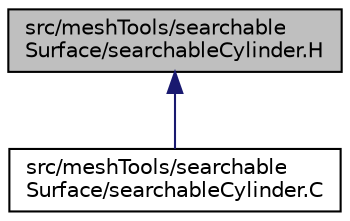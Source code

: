 digraph "src/meshTools/searchableSurface/searchableCylinder.H"
{
  bgcolor="transparent";
  edge [fontname="Helvetica",fontsize="10",labelfontname="Helvetica",labelfontsize="10"];
  node [fontname="Helvetica",fontsize="10",shape=record];
  Node178 [label="src/meshTools/searchable\lSurface/searchableCylinder.H",height=0.2,width=0.4,color="black", fillcolor="grey75", style="filled", fontcolor="black"];
  Node178 -> Node179 [dir="back",color="midnightblue",fontsize="10",style="solid",fontname="Helvetica"];
  Node179 [label="src/meshTools/searchable\lSurface/searchableCylinder.C",height=0.2,width=0.4,color="black",URL="$a08480.html"];
}
